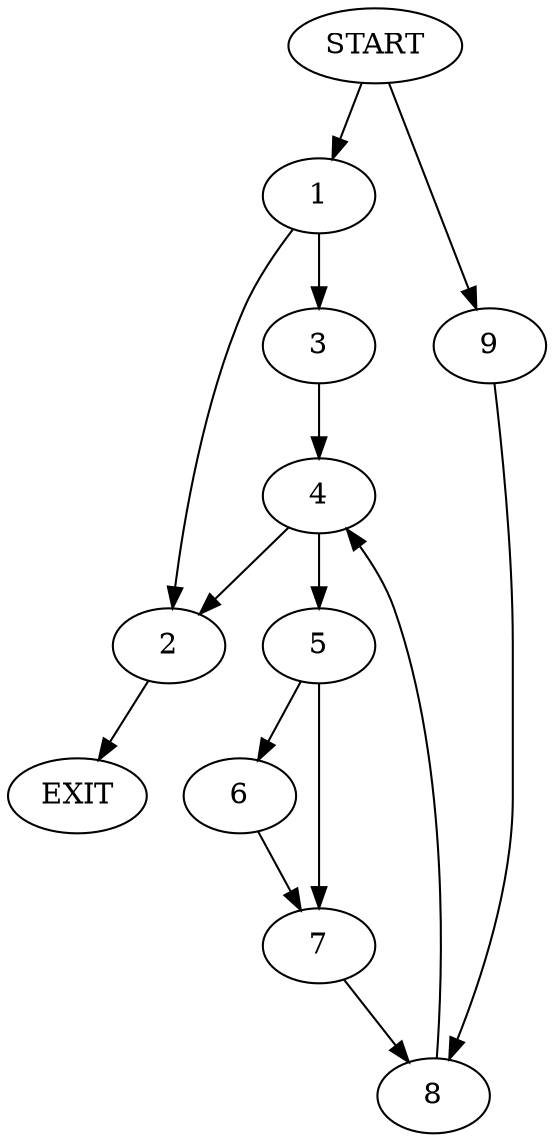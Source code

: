 digraph {
0 [label="START"]
10 [label="EXIT"]
0 -> 1
1 -> 2
1 -> 3
3 -> 4
2 -> 10
4 -> 5
4 -> 2
5 -> 6
5 -> 7
7 -> 8
6 -> 7
8 -> 4
0 -> 9
9 -> 8
}
